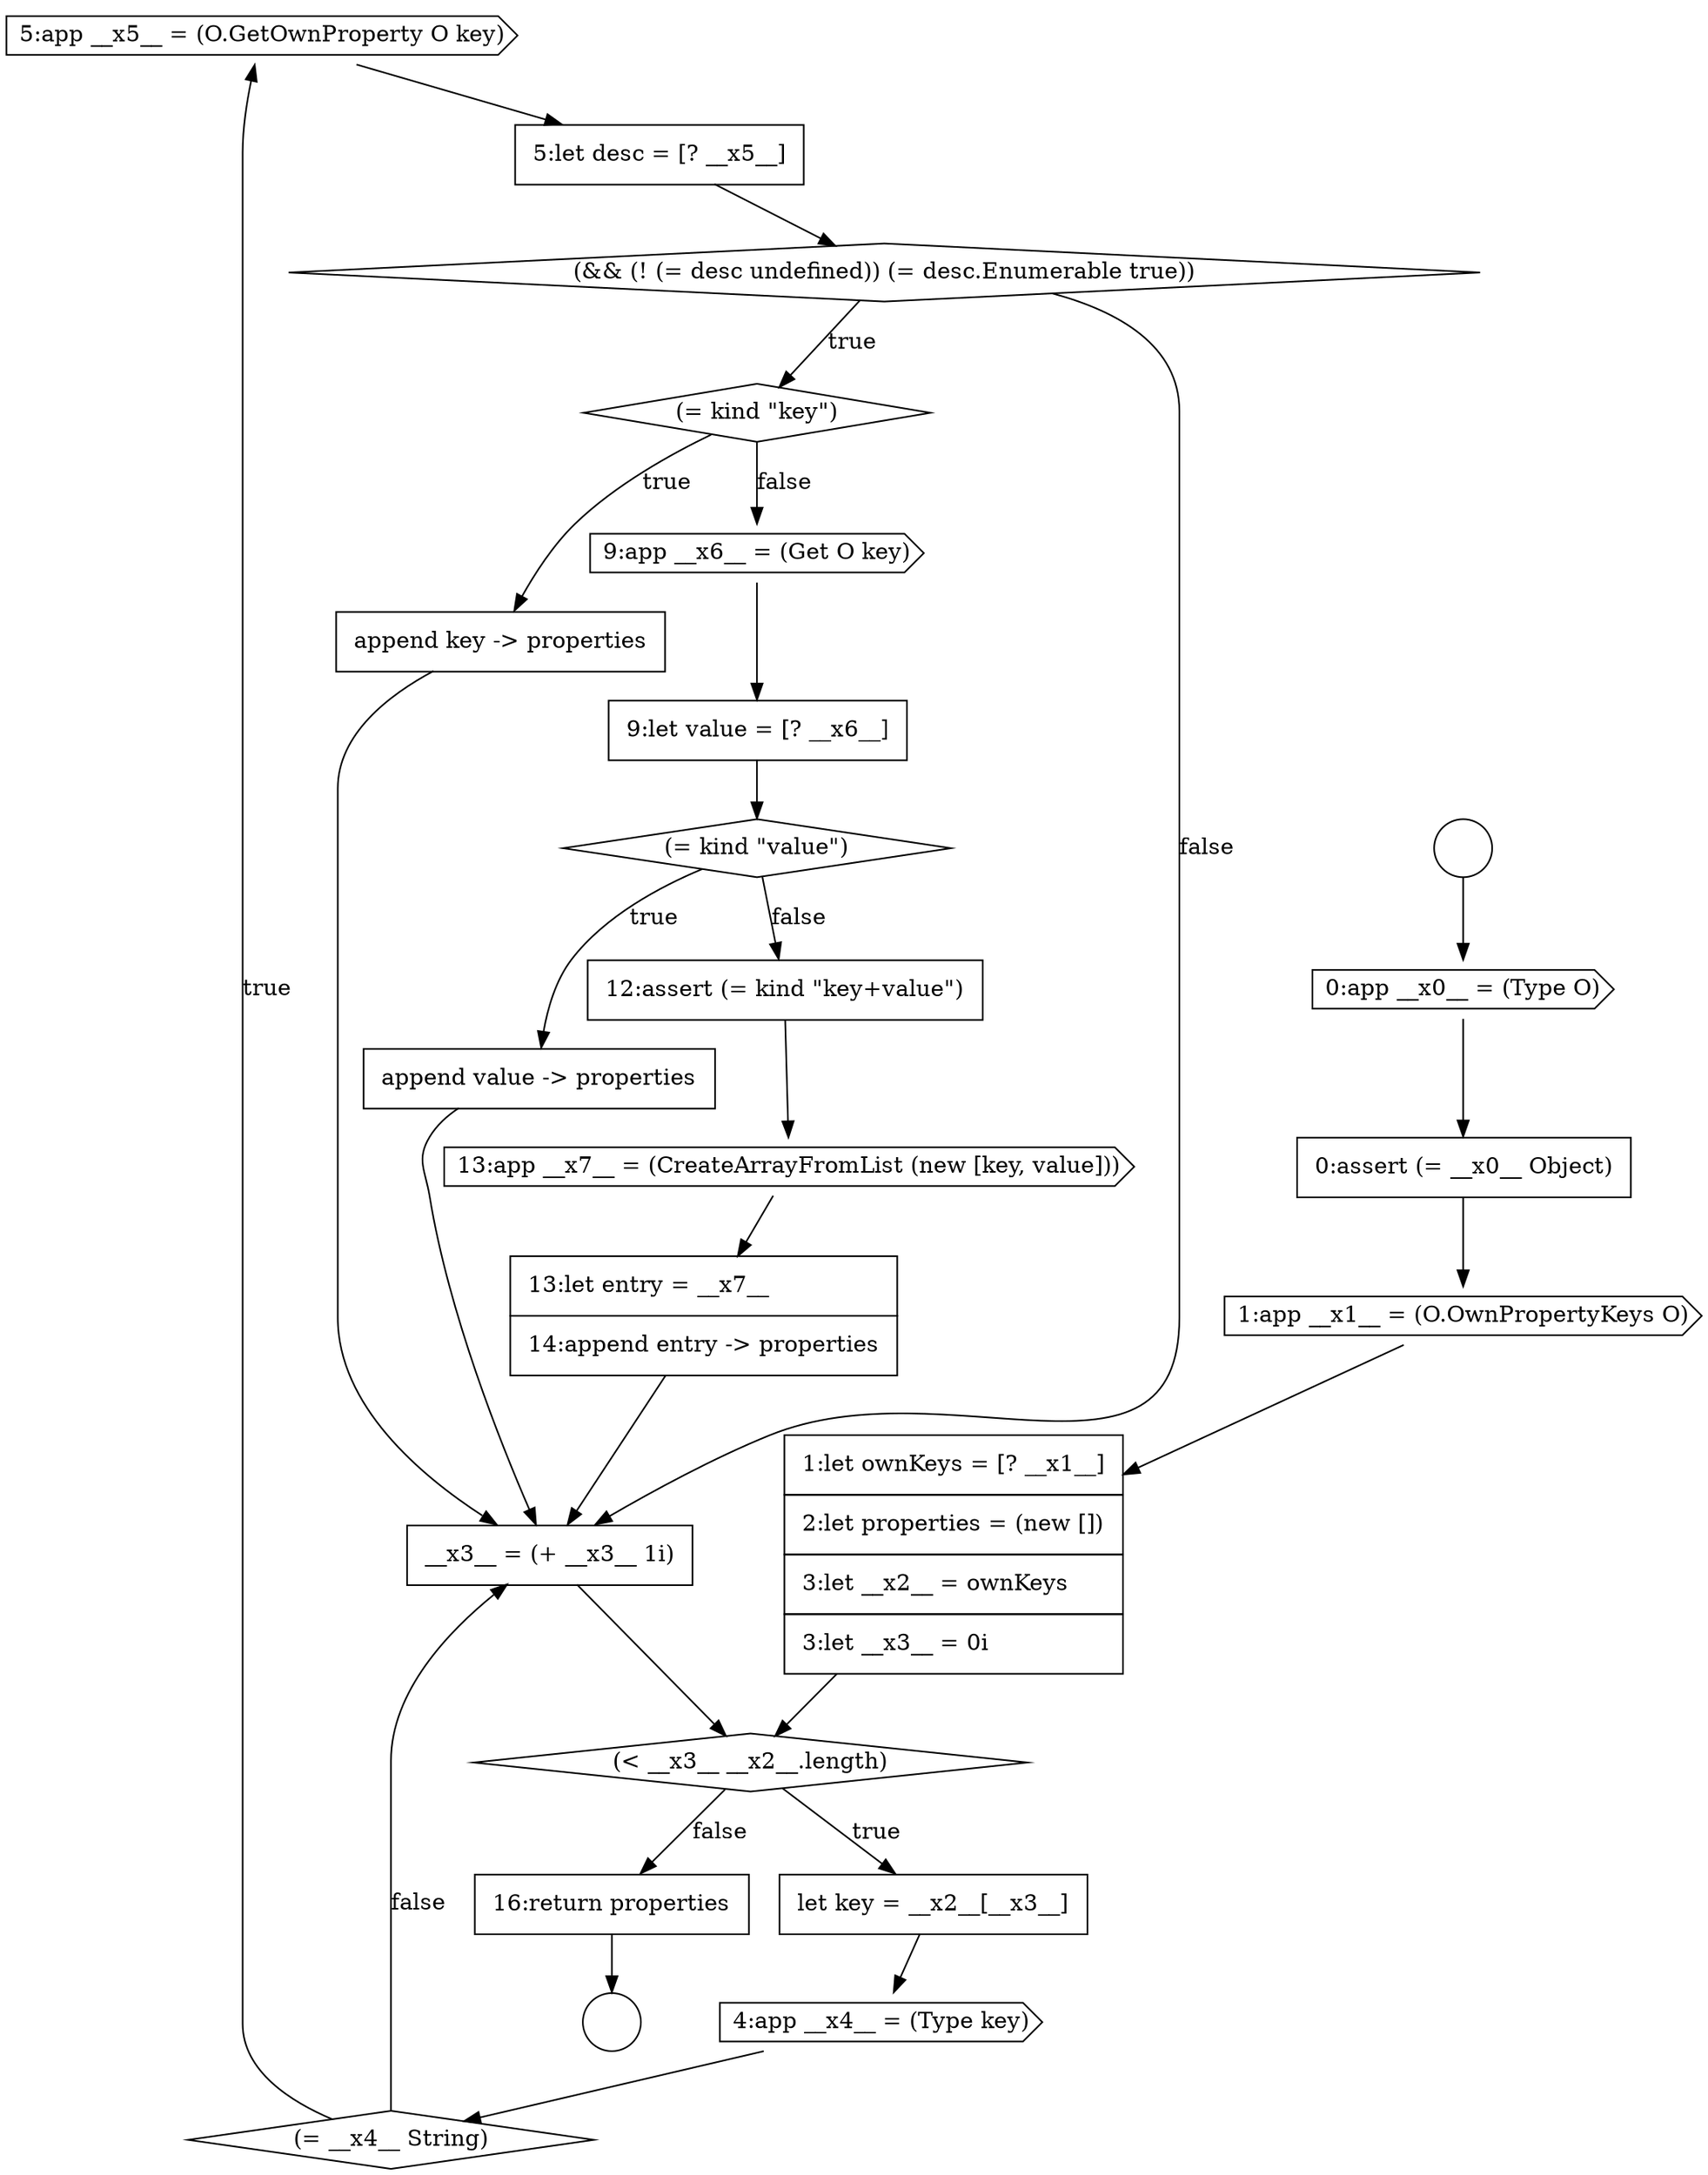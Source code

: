 digraph {
  node1041 [shape=cds, label=<<font color="black">5:app __x5__ = (O.GetOwnProperty O key)</font>> color="black" fillcolor="white" style=filled]
  node1046 [shape=cds, label=<<font color="black">9:app __x6__ = (Get O key)</font>> color="black" fillcolor="white" style=filled]
  node1047 [shape=none, margin=0, label=<<font color="black">
    <table border="0" cellborder="1" cellspacing="0" cellpadding="10">
      <tr><td align="left">9:let value = [? __x6__]</td></tr>
    </table>
  </font>> color="black" fillcolor="white" style=filled]
  node1042 [shape=none, margin=0, label=<<font color="black">
    <table border="0" cellborder="1" cellspacing="0" cellpadding="10">
      <tr><td align="left">5:let desc = [? __x5__]</td></tr>
    </table>
  </font>> color="black" fillcolor="white" style=filled]
  node1032 [shape=circle label=" " color="black" fillcolor="white" style=filled]
  node1039 [shape=cds, label=<<font color="black">4:app __x4__ = (Type key)</font>> color="black" fillcolor="white" style=filled]
  node1050 [shape=none, margin=0, label=<<font color="black">
    <table border="0" cellborder="1" cellspacing="0" cellpadding="10">
      <tr><td align="left">12:assert (= kind &quot;key+value&quot;)</td></tr>
    </table>
  </font>> color="black" fillcolor="white" style=filled]
  node1044 [shape=diamond, label=<<font color="black">(= kind &quot;key&quot;)</font>> color="black" fillcolor="white" style=filled]
  node1052 [shape=none, margin=0, label=<<font color="black">
    <table border="0" cellborder="1" cellspacing="0" cellpadding="10">
      <tr><td align="left">13:let entry = __x7__</td></tr>
      <tr><td align="left">14:append entry -&gt; properties</td></tr>
    </table>
  </font>> color="black" fillcolor="white" style=filled]
  node1045 [shape=none, margin=0, label=<<font color="black">
    <table border="0" cellborder="1" cellspacing="0" cellpadding="10">
      <tr><td align="left">append key -&gt; properties</td></tr>
    </table>
  </font>> color="black" fillcolor="white" style=filled]
  node1033 [shape=cds, label=<<font color="black">0:app __x0__ = (Type O)</font>> color="black" fillcolor="white" style=filled]
  node1037 [shape=diamond, label=<<font color="black">(&lt; __x3__ __x2__.length)</font>> color="black" fillcolor="white" style=filled]
  node1036 [shape=none, margin=0, label=<<font color="black">
    <table border="0" cellborder="1" cellspacing="0" cellpadding="10">
      <tr><td align="left">1:let ownKeys = [? __x1__]</td></tr>
      <tr><td align="left">2:let properties = (new [])</td></tr>
      <tr><td align="left">3:let __x2__ = ownKeys</td></tr>
      <tr><td align="left">3:let __x3__ = 0i</td></tr>
    </table>
  </font>> color="black" fillcolor="white" style=filled]
  node1031 [shape=circle label=" " color="black" fillcolor="white" style=filled]
  node1040 [shape=diamond, label=<<font color="black">(= __x4__ String)</font>> color="black" fillcolor="white" style=filled]
  node1051 [shape=cds, label=<<font color="black">13:app __x7__ = (CreateArrayFromList (new [key, value]))</font>> color="black" fillcolor="white" style=filled]
  node1054 [shape=none, margin=0, label=<<font color="black">
    <table border="0" cellborder="1" cellspacing="0" cellpadding="10">
      <tr><td align="left">16:return properties</td></tr>
    </table>
  </font>> color="black" fillcolor="white" style=filled]
  node1035 [shape=cds, label=<<font color="black">1:app __x1__ = (O.OwnPropertyKeys O)</font>> color="black" fillcolor="white" style=filled]
  node1048 [shape=diamond, label=<<font color="black">(= kind &quot;value&quot;)</font>> color="black" fillcolor="white" style=filled]
  node1043 [shape=diamond, label=<<font color="black">(&amp;&amp; (! (= desc undefined)) (= desc.Enumerable true))</font>> color="black" fillcolor="white" style=filled]
  node1034 [shape=none, margin=0, label=<<font color="black">
    <table border="0" cellborder="1" cellspacing="0" cellpadding="10">
      <tr><td align="left">0:assert (= __x0__ Object)</td></tr>
    </table>
  </font>> color="black" fillcolor="white" style=filled]
  node1049 [shape=none, margin=0, label=<<font color="black">
    <table border="0" cellborder="1" cellspacing="0" cellpadding="10">
      <tr><td align="left">append value -&gt; properties</td></tr>
    </table>
  </font>> color="black" fillcolor="white" style=filled]
  node1053 [shape=none, margin=0, label=<<font color="black">
    <table border="0" cellborder="1" cellspacing="0" cellpadding="10">
      <tr><td align="left">__x3__ = (+ __x3__ 1i)</td></tr>
    </table>
  </font>> color="black" fillcolor="white" style=filled]
  node1038 [shape=none, margin=0, label=<<font color="black">
    <table border="0" cellborder="1" cellspacing="0" cellpadding="10">
      <tr><td align="left">let key = __x2__[__x3__]</td></tr>
    </table>
  </font>> color="black" fillcolor="white" style=filled]
  node1045 -> node1053 [ color="black"]
  node1033 -> node1034 [ color="black"]
  node1047 -> node1048 [ color="black"]
  node1053 -> node1037 [ color="black"]
  node1040 -> node1041 [label=<<font color="black">true</font>> color="black"]
  node1040 -> node1053 [label=<<font color="black">false</font>> color="black"]
  node1034 -> node1035 [ color="black"]
  node1041 -> node1042 [ color="black"]
  node1046 -> node1047 [ color="black"]
  node1039 -> node1040 [ color="black"]
  node1048 -> node1049 [label=<<font color="black">true</font>> color="black"]
  node1048 -> node1050 [label=<<font color="black">false</font>> color="black"]
  node1052 -> node1053 [ color="black"]
  node1051 -> node1052 [ color="black"]
  node1044 -> node1045 [label=<<font color="black">true</font>> color="black"]
  node1044 -> node1046 [label=<<font color="black">false</font>> color="black"]
  node1037 -> node1038 [label=<<font color="black">true</font>> color="black"]
  node1037 -> node1054 [label=<<font color="black">false</font>> color="black"]
  node1042 -> node1043 [ color="black"]
  node1038 -> node1039 [ color="black"]
  node1036 -> node1037 [ color="black"]
  node1043 -> node1044 [label=<<font color="black">true</font>> color="black"]
  node1043 -> node1053 [label=<<font color="black">false</font>> color="black"]
  node1050 -> node1051 [ color="black"]
  node1035 -> node1036 [ color="black"]
  node1054 -> node1032 [ color="black"]
  node1031 -> node1033 [ color="black"]
  node1049 -> node1053 [ color="black"]
}
